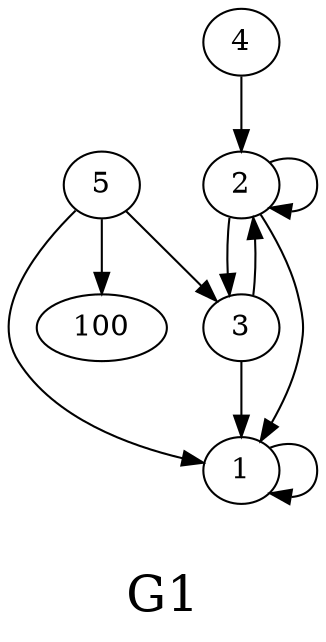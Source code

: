 /*****
G1
*****/

digraph G {
  graph [splines=true overlap=false]
  node  [shape=ellipse, width=0.3, height=0.3]
  1 [label="1"];
  2 [label="2"];
  3 [label="3"];
  4 [label="4"];
  5 [label="5"];
  100 [label="100"];
  1 -> 1;
  2 -> 1;
  2 -> 2;
  2 -> 3;
  3 -> 1;
  3 -> 2;
  4 -> 2;
  5 -> 1;
  5 -> 3;
  5 -> 100;
  label = "\nG1\n";  fontsize=24;
}
